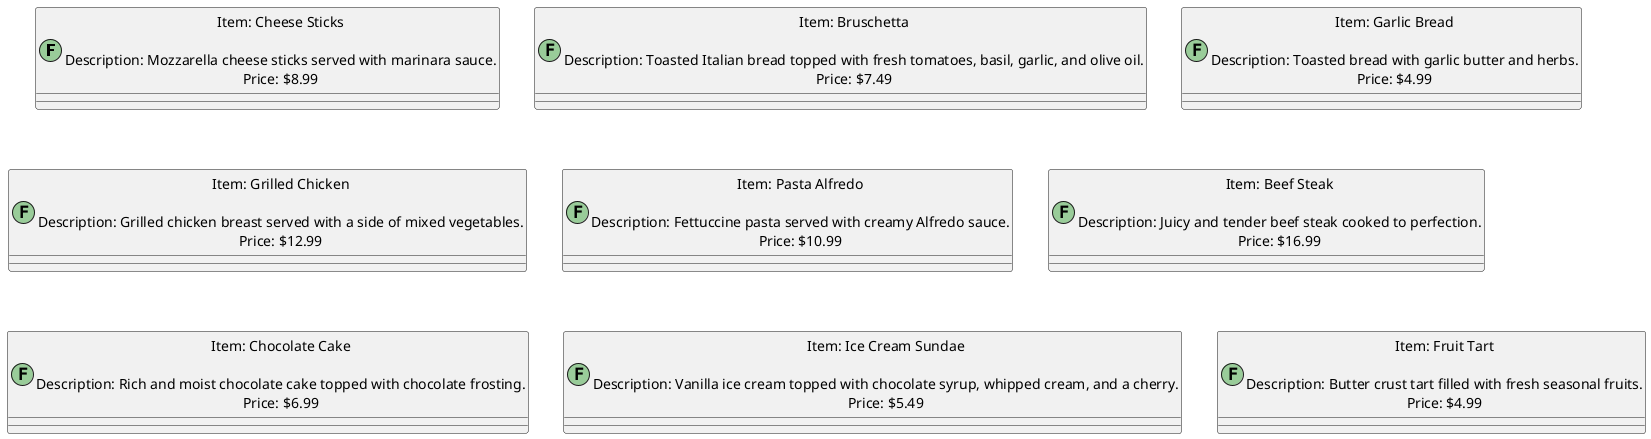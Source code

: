 @startuml menu_item_info

!define ITEM_COLOR #99CC99

!define ITEM(item, label, description, price) class item as "Item: label\n\nDescription: description\nPrice: $price" << (F,ITEM_COLOR) >>

ITEM(cheese_sticks, Cheese Sticks, "Mozzarella cheese sticks served with marinara sauce.", 8.99)
ITEM(bruschetta, Bruschetta, "Toasted Italian bread topped with fresh tomatoes, basil, garlic, and olive oil.", 7.49)
ITEM(garlic_bread, Garlic Bread, "Toasted bread with garlic butter and herbs.", 4.99)

ITEM(grilled_chicken, Grilled Chicken, "Grilled chicken breast served with a side of mixed vegetables.", 12.99)
ITEM(pasta_alfredo, Pasta Alfredo, "Fettuccine pasta served with creamy Alfredo sauce.", 10.99)
ITEM(beef_steak, Beef Steak, "Juicy and tender beef steak cooked to perfection.", 16.99)

ITEM(chocolate_cake, Chocolate Cake, "Rich and moist chocolate cake topped with chocolate frosting.", 6.99)
ITEM(ice_cream_sundae, Ice Cream Sundae, "Vanilla ice cream topped with chocolate syrup, whipped cream, and a cherry.", 5.49)
ITEM(fruit_tart, Fruit Tart, "Butter crust tart filled with fresh seasonal fruits.", 4.99)

@enduml
